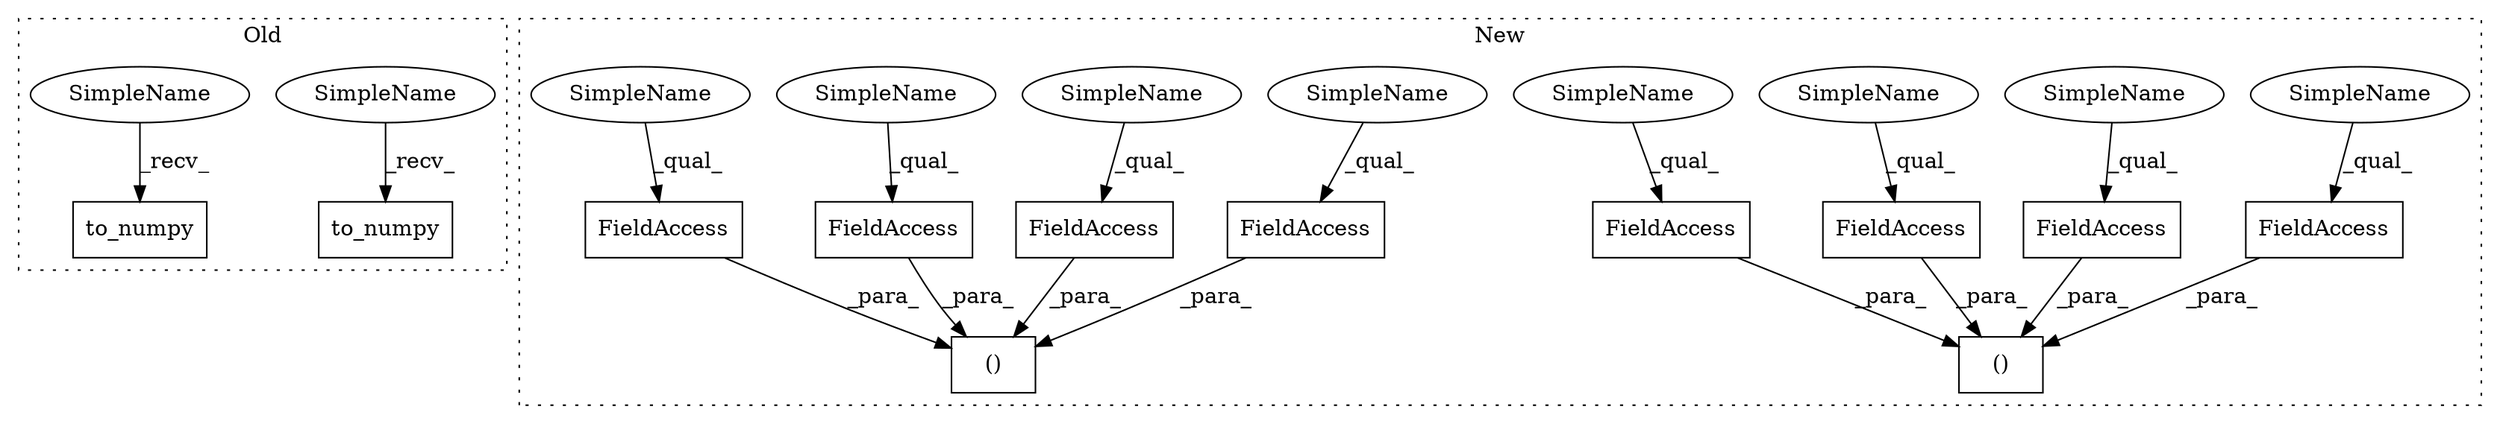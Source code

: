 digraph G {
subgraph cluster0 {
1 [label="to_numpy" a="32" s="1091" l="10" shape="box"];
9 [label="to_numpy" a="32" s="1237" l="10" shape="box"];
13 [label="SimpleName" a="42" s="1072" l="18" shape="ellipse"];
14 [label="SimpleName" a="42" s="1218" l="18" shape="ellipse"];
label = "Old";
style="dotted";
}
subgraph cluster1 {
2 [label="()" a="106" s="1321" l="121" shape="box"];
3 [label="FieldAccess" a="22" s="1354" l="20" shape="box"];
4 [label="FieldAccess" a="22" s="1420" l="22" shape="box"];
5 [label="FieldAccess" a="22" s="1321" l="20" shape="box"];
6 [label="FieldAccess" a="22" s="1387" l="20" shape="box"];
7 [label="FieldAccess" a="22" s="1110" l="20" shape="box"];
8 [label="FieldAccess" a="22" s="1077" l="20" shape="box"];
10 [label="FieldAccess" a="22" s="1176" l="22" shape="box"];
11 [label="FieldAccess" a="22" s="1143" l="20" shape="box"];
12 [label="()" a="106" s="1077" l="121" shape="box"];
15 [label="SimpleName" a="42" s="1420" l="18" shape="ellipse"];
16 [label="SimpleName" a="42" s="1077" l="18" shape="ellipse"];
17 [label="SimpleName" a="42" s="1110" l="18" shape="ellipse"];
18 [label="SimpleName" a="42" s="1387" l="18" shape="ellipse"];
19 [label="SimpleName" a="42" s="1321" l="18" shape="ellipse"];
20 [label="SimpleName" a="42" s="1354" l="18" shape="ellipse"];
21 [label="SimpleName" a="42" s="1176" l="18" shape="ellipse"];
22 [label="SimpleName" a="42" s="1143" l="18" shape="ellipse"];
label = "New";
style="dotted";
}
3 -> 2 [label="_para_"];
4 -> 2 [label="_para_"];
5 -> 2 [label="_para_"];
6 -> 2 [label="_para_"];
7 -> 12 [label="_para_"];
8 -> 12 [label="_para_"];
10 -> 12 [label="_para_"];
11 -> 12 [label="_para_"];
13 -> 1 [label="_recv_"];
14 -> 9 [label="_recv_"];
15 -> 4 [label="_qual_"];
16 -> 8 [label="_qual_"];
17 -> 7 [label="_qual_"];
18 -> 6 [label="_qual_"];
19 -> 5 [label="_qual_"];
20 -> 3 [label="_qual_"];
21 -> 10 [label="_qual_"];
22 -> 11 [label="_qual_"];
}